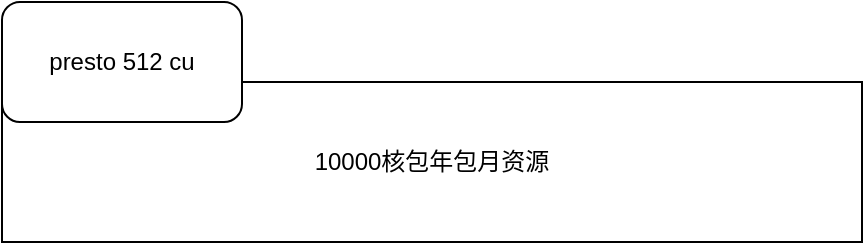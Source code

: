 <mxfile version="20.6.2" type="github">
  <diagram id="kID9qTkGEZ8yGBSbg_5T" name="Page-1">
    <mxGraphModel dx="998" dy="588" grid="1" gridSize="10" guides="1" tooltips="1" connect="1" arrows="1" fold="1" page="1" pageScale="1" pageWidth="827" pageHeight="1169" math="0" shadow="0">
      <root>
        <mxCell id="0" />
        <mxCell id="1" parent="0" />
        <mxCell id="Omq8vZw3U8IZ6o1q2XBp-1" value="10000核包年包月资源" style="rounded=0;whiteSpace=wrap;html=1;" vertex="1" parent="1">
          <mxGeometry x="180" y="430" width="430" height="80" as="geometry" />
        </mxCell>
        <mxCell id="Omq8vZw3U8IZ6o1q2XBp-2" value="presto 512 cu" style="rounded=1;whiteSpace=wrap;html=1;" vertex="1" parent="1">
          <mxGeometry x="180" y="390" width="120" height="60" as="geometry" />
        </mxCell>
      </root>
    </mxGraphModel>
  </diagram>
</mxfile>
